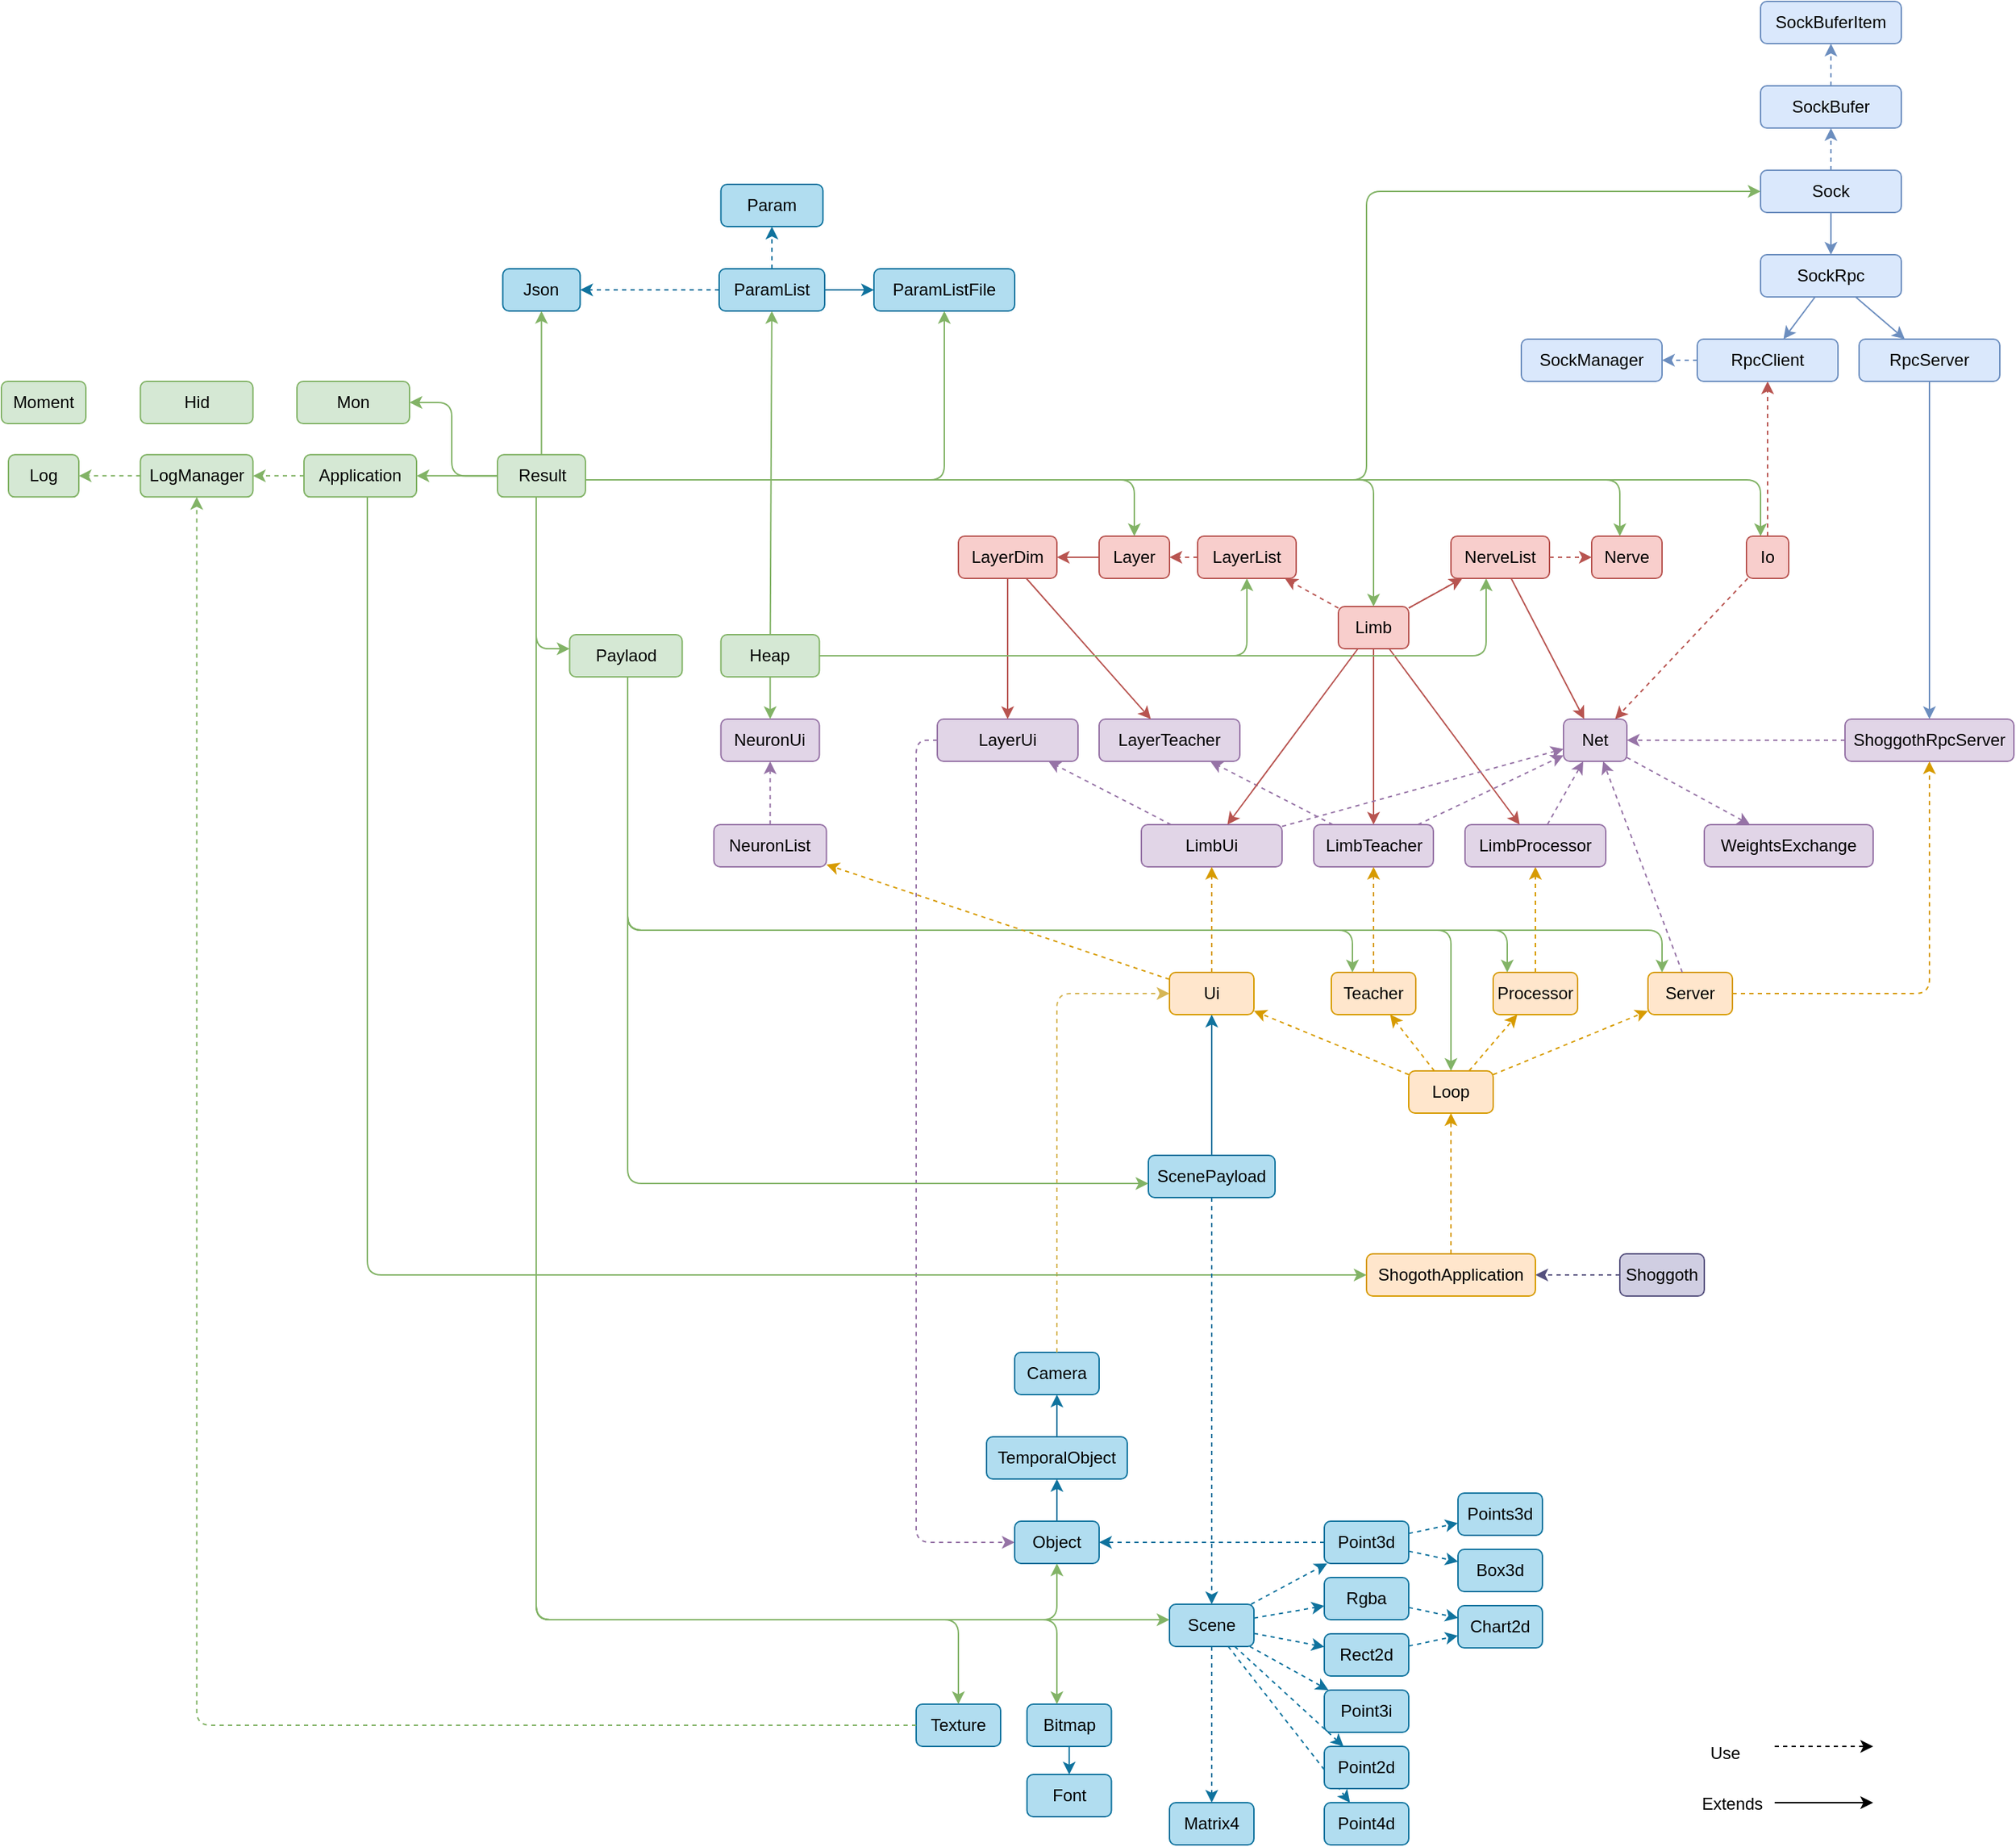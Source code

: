 <mxfile version="24.0.7" type="device">
  <diagram name="Страница — 1" id="72SPT2geHqqNimbWTybM">
    <mxGraphModel dx="2408" dy="623" grid="1" gridSize="10" guides="1" tooltips="1" connect="1" arrows="1" fold="1" page="1" pageScale="1" pageWidth="827" pageHeight="1169" background="none" math="0" shadow="0">
      <root>
        <mxCell id="0" />
        <mxCell id="1" parent="0" />
        <mxCell id="BPb5hYeniMufHD9t9Q5h-2" value="Shoggoth" style="text;html=1;align=center;verticalAlign=middle;whiteSpace=wrap;rounded=1;fillColor=#d0cee2;strokeColor=#56517e;" parent="1" vertex="1">
          <mxGeometry x="-220" y="890" width="60" height="30" as="geometry" />
        </mxCell>
        <mxCell id="BPb5hYeniMufHD9t9Q5h-4" style="rounded=1;orthogonalLoop=1;jettySize=auto;html=1;dashed=1;fillColor=#d0cee2;strokeColor=#56517e;" parent="1" source="BPb5hYeniMufHD9t9Q5h-2" target="BPb5hYeniMufHD9t9Q5h-3" edge="1">
          <mxGeometry relative="1" as="geometry">
            <mxPoint x="178.25" y="360" as="sourcePoint" />
          </mxGeometry>
        </mxCell>
        <mxCell id="BPb5hYeniMufHD9t9Q5h-3" value="ShogothApplication" style="text;html=1;align=center;verticalAlign=middle;whiteSpace=wrap;rounded=1;fillColor=#ffe6cc;strokeColor=#d79b00;" parent="1" vertex="1">
          <mxGeometry x="-400" y="890" width="120" height="30" as="geometry" />
        </mxCell>
        <mxCell id="BPb5hYeniMufHD9t9Q5h-6" style="rounded=1;orthogonalLoop=1;jettySize=auto;html=1;dashed=1;fillColor=#ffe6cc;strokeColor=#d79b00;" parent="1" source="BPb5hYeniMufHD9t9Q5h-14" target="BPb5hYeniMufHD9t9Q5h-5" edge="1">
          <mxGeometry relative="1" as="geometry">
            <mxPoint x="50" y="325.5" as="targetPoint" />
          </mxGeometry>
        </mxCell>
        <mxCell id="BPb5hYeniMufHD9t9Q5h-5" value="Server" style="text;html=1;align=center;verticalAlign=middle;whiteSpace=wrap;rounded=1;fillColor=#ffe6cc;strokeColor=#d79b00;" parent="1" vertex="1">
          <mxGeometry x="-200" y="690" width="60" height="30" as="geometry" />
        </mxCell>
        <mxCell id="BPb5hYeniMufHD9t9Q5h-8" style="rounded=1;orthogonalLoop=1;jettySize=auto;html=1;dashed=1;fillColor=#ffe6cc;strokeColor=#d79b00;" parent="1" source="BPb5hYeniMufHD9t9Q5h-14" target="BPb5hYeniMufHD9t9Q5h-7" edge="1">
          <mxGeometry relative="1" as="geometry">
            <mxPoint x="30" y="305.5" as="targetPoint" />
          </mxGeometry>
        </mxCell>
        <mxCell id="BPb5hYeniMufHD9t9Q5h-7" value="Teacher" style="text;html=1;align=center;verticalAlign=middle;whiteSpace=wrap;rounded=1;fillColor=#ffe6cc;strokeColor=#d79b00;" parent="1" vertex="1">
          <mxGeometry x="-425" y="690" width="60" height="30" as="geometry" />
        </mxCell>
        <mxCell id="BPb5hYeniMufHD9t9Q5h-9" value="Application" style="text;html=1;align=center;verticalAlign=middle;whiteSpace=wrap;rounded=1;fillColor=#d5e8d4;strokeColor=#82b366;" parent="1" vertex="1">
          <mxGeometry x="-1155" y="322.16" width="80" height="30" as="geometry" />
        </mxCell>
        <mxCell id="BPb5hYeniMufHD9t9Q5h-12" style="rounded=1;orthogonalLoop=1;jettySize=auto;html=1;dashed=1;fillColor=#ffe6cc;strokeColor=#d79b00;" parent="1" source="BPb5hYeniMufHD9t9Q5h-14" target="BPb5hYeniMufHD9t9Q5h-11" edge="1">
          <mxGeometry relative="1" as="geometry">
            <mxPoint x="220" y="665.5" as="targetPoint" />
          </mxGeometry>
        </mxCell>
        <mxCell id="BPb5hYeniMufHD9t9Q5h-11" value="Ui" style="text;html=1;align=center;verticalAlign=middle;whiteSpace=wrap;rounded=1;fillColor=#ffe6cc;strokeColor=#d79b00;" parent="1" vertex="1">
          <mxGeometry x="-540" y="690" width="60" height="30" as="geometry" />
        </mxCell>
        <mxCell id="BPb5hYeniMufHD9t9Q5h-15" style="rounded=1;orthogonalLoop=1;jettySize=auto;html=1;dashed=1;fillColor=#ffe6cc;strokeColor=#d79b00;" parent="1" source="BPb5hYeniMufHD9t9Q5h-3" target="BPb5hYeniMufHD9t9Q5h-14" edge="1">
          <mxGeometry relative="1" as="geometry">
            <mxPoint x="167" y="490" as="targetPoint" />
          </mxGeometry>
        </mxCell>
        <mxCell id="BPb5hYeniMufHD9t9Q5h-14" value="Loop" style="text;html=1;align=center;verticalAlign=middle;whiteSpace=wrap;rounded=1;fillColor=#ffe6cc;strokeColor=#d79b00;" parent="1" vertex="1">
          <mxGeometry x="-370" y="760" width="60" height="30" as="geometry" />
        </mxCell>
        <mxCell id="BPb5hYeniMufHD9t9Q5h-17" style="rounded=1;orthogonalLoop=1;jettySize=auto;html=1;dashed=1;fillColor=#ffe6cc;strokeColor=#d79b00;" parent="1" source="BPb5hYeniMufHD9t9Q5h-14" target="BPb5hYeniMufHD9t9Q5h-16" edge="1">
          <mxGeometry relative="1" as="geometry">
            <mxPoint x="90" y="315.5" as="targetPoint" />
          </mxGeometry>
        </mxCell>
        <mxCell id="BPb5hYeniMufHD9t9Q5h-16" value="Processor" style="text;html=1;align=center;verticalAlign=middle;whiteSpace=wrap;rounded=1;fillColor=#ffe6cc;strokeColor=#d79b00;" parent="1" vertex="1">
          <mxGeometry x="-310" y="690" width="60" height="30" as="geometry" />
        </mxCell>
        <mxCell id="BPb5hYeniMufHD9t9Q5h-19" style="rounded=1;orthogonalLoop=1;jettySize=auto;html=1;fillColor=#d5e8d4;strokeColor=#82b366;edgeStyle=orthogonalEdgeStyle;" parent="1" source="Z55XJMEU9uU-6QPWOgbq-85" target="BPb5hYeniMufHD9t9Q5h-7" edge="1">
          <mxGeometry relative="1" as="geometry">
            <mxPoint x="-820" y="805" as="sourcePoint" />
            <Array as="points">
              <mxPoint x="-925" y="660" />
              <mxPoint x="-410" y="660" />
            </Array>
          </mxGeometry>
        </mxCell>
        <mxCell id="BPb5hYeniMufHD9t9Q5h-24" style="rounded=1;orthogonalLoop=1;jettySize=auto;html=1;fillColor=#d5e8d4;strokeColor=#82b366;edgeStyle=orthogonalEdgeStyle;" parent="1" source="Z55XJMEU9uU-6QPWOgbq-85" target="BPb5hYeniMufHD9t9Q5h-14" edge="1">
          <mxGeometry relative="1" as="geometry">
            <mxPoint x="-820" y="805" as="sourcePoint" />
            <Array as="points">
              <mxPoint x="-925" y="660" />
              <mxPoint x="-340" y="660" />
            </Array>
          </mxGeometry>
        </mxCell>
        <mxCell id="BPb5hYeniMufHD9t9Q5h-20" style="rounded=1;orthogonalLoop=1;jettySize=auto;html=1;fillColor=#b1ddf0;strokeColor=#10739e;" parent="1" source="Z55XJMEU9uU-6QPWOgbq-20" target="BPb5hYeniMufHD9t9Q5h-11" edge="1">
          <mxGeometry relative="1" as="geometry">
            <mxPoint x="-210" y="540" as="sourcePoint" />
            <mxPoint x="-60" y="400" as="targetPoint" />
          </mxGeometry>
        </mxCell>
        <mxCell id="BPb5hYeniMufHD9t9Q5h-22" style="rounded=1;orthogonalLoop=1;jettySize=auto;html=1;fillColor=#d5e8d4;strokeColor=#82b366;edgeStyle=orthogonalEdgeStyle;" parent="1" source="Z55XJMEU9uU-6QPWOgbq-85" target="BPb5hYeniMufHD9t9Q5h-5" edge="1">
          <mxGeometry relative="1" as="geometry">
            <mxPoint x="-820" y="805" as="sourcePoint" />
            <mxPoint x="-75" y="280" as="targetPoint" />
            <Array as="points">
              <mxPoint x="-925" y="660" />
              <mxPoint x="-190" y="660" />
            </Array>
          </mxGeometry>
        </mxCell>
        <mxCell id="BPb5hYeniMufHD9t9Q5h-23" style="rounded=1;orthogonalLoop=1;jettySize=auto;html=1;fillColor=#d5e8d4;strokeColor=#82b366;edgeStyle=orthogonalEdgeStyle;" parent="1" source="Z55XJMEU9uU-6QPWOgbq-85" target="BPb5hYeniMufHD9t9Q5h-16" edge="1">
          <mxGeometry relative="1" as="geometry">
            <mxPoint x="-820" y="805" as="sourcePoint" />
            <mxPoint x="-70" y="230" as="targetPoint" />
            <Array as="points">
              <mxPoint x="-925" y="660" />
              <mxPoint x="-300" y="660" />
            </Array>
          </mxGeometry>
        </mxCell>
        <mxCell id="BPb5hYeniMufHD9t9Q5h-28" style="rounded=1;orthogonalLoop=1;jettySize=auto;html=1;dashed=1;fillColor=#ffe6cc;strokeColor=#d79b00;" parent="1" source="BPb5hYeniMufHD9t9Q5h-16" target="BPb5hYeniMufHD9t9Q5h-25" edge="1">
          <mxGeometry relative="1" as="geometry">
            <mxPoint x="-210" y="660" as="targetPoint" />
          </mxGeometry>
        </mxCell>
        <mxCell id="BPb5hYeniMufHD9t9Q5h-25" value="LimbProcessor" style="text;html=1;align=center;verticalAlign=middle;whiteSpace=wrap;rounded=1;fillColor=#e1d5e7;strokeColor=#9673a6;" parent="1" vertex="1">
          <mxGeometry x="-330" y="585" width="100" height="30" as="geometry" />
        </mxCell>
        <mxCell id="BPb5hYeniMufHD9t9Q5h-26" value="LimbTeacher" style="text;html=1;align=center;verticalAlign=middle;whiteSpace=wrap;rounded=1;fillColor=#e1d5e7;strokeColor=#9673a6;" parent="1" vertex="1">
          <mxGeometry x="-437.5" y="585" width="85" height="30" as="geometry" />
        </mxCell>
        <mxCell id="BPb5hYeniMufHD9t9Q5h-27" value="LimbUi" style="text;html=1;align=center;verticalAlign=middle;whiteSpace=wrap;rounded=1;fillColor=#e1d5e7;strokeColor=#9673a6;" parent="1" vertex="1">
          <mxGeometry x="-560" y="585" width="100" height="30" as="geometry" />
        </mxCell>
        <mxCell id="BPb5hYeniMufHD9t9Q5h-29" style="rounded=1;orthogonalLoop=1;jettySize=auto;html=1;dashed=1;fillColor=#ffe6cc;strokeColor=#d79b00;" parent="1" source="BPb5hYeniMufHD9t9Q5h-7" target="BPb5hYeniMufHD9t9Q5h-26" edge="1">
          <mxGeometry relative="1" as="geometry">
            <mxPoint x="-190" y="372" as="sourcePoint" />
            <mxPoint x="-190" y="610" as="targetPoint" />
          </mxGeometry>
        </mxCell>
        <mxCell id="BPb5hYeniMufHD9t9Q5h-31" style="rounded=1;orthogonalLoop=1;jettySize=auto;html=1;dashed=1;fillColor=#ffe6cc;strokeColor=#d79b00;" parent="1" source="BPb5hYeniMufHD9t9Q5h-11" target="BPb5hYeniMufHD9t9Q5h-27" edge="1">
          <mxGeometry relative="1" as="geometry">
            <mxPoint x="-195" y="300" as="sourcePoint" />
            <mxPoint x="-230" y="620" as="targetPoint" />
          </mxGeometry>
        </mxCell>
        <mxCell id="BPb5hYeniMufHD9t9Q5h-32" value="Limb" style="text;html=1;align=center;verticalAlign=middle;whiteSpace=wrap;rounded=1;fillColor=#f8cecc;strokeColor=#b85450;" parent="1" vertex="1">
          <mxGeometry x="-420" y="430" width="50" height="30" as="geometry" />
        </mxCell>
        <mxCell id="BPb5hYeniMufHD9t9Q5h-33" style="rounded=1;orthogonalLoop=1;jettySize=auto;html=1;fillColor=#f8cecc;strokeColor=#b85450;" parent="1" source="BPb5hYeniMufHD9t9Q5h-32" target="BPb5hYeniMufHD9t9Q5h-25" edge="1">
          <mxGeometry relative="1" as="geometry">
            <mxPoint x="-227" y="250" as="sourcePoint" />
            <mxPoint x="-102" y="400" as="targetPoint" />
            <Array as="points" />
          </mxGeometry>
        </mxCell>
        <mxCell id="BPb5hYeniMufHD9t9Q5h-35" style="rounded=1;orthogonalLoop=1;jettySize=auto;html=1;fillColor=#f8cecc;strokeColor=#b85450;" parent="1" source="BPb5hYeniMufHD9t9Q5h-32" target="BPb5hYeniMufHD9t9Q5h-26" edge="1">
          <mxGeometry relative="1" as="geometry">
            <mxPoint x="-353" y="365" as="sourcePoint" />
            <mxPoint x="-290" y="365" as="targetPoint" />
            <Array as="points" />
          </mxGeometry>
        </mxCell>
        <mxCell id="BPb5hYeniMufHD9t9Q5h-36" value="Net" style="text;html=1;align=center;verticalAlign=middle;whiteSpace=wrap;rounded=1;fillColor=#e1d5e7;strokeColor=#9673a6;" parent="1" vertex="1">
          <mxGeometry x="-260" y="510" width="45" height="30" as="geometry" />
        </mxCell>
        <mxCell id="BPb5hYeniMufHD9t9Q5h-37" style="rounded=1;orthogonalLoop=1;jettySize=auto;html=1;fillColor=#f8cecc;strokeColor=#b85450;" parent="1" source="BPb5hYeniMufHD9t9Q5h-69" target="BPb5hYeniMufHD9t9Q5h-36" edge="1">
          <mxGeometry relative="1" as="geometry">
            <mxPoint x="-371" y="400" as="sourcePoint" />
            <mxPoint x="-306" y="420" as="targetPoint" />
            <Array as="points" />
          </mxGeometry>
        </mxCell>
        <mxCell id="BPb5hYeniMufHD9t9Q5h-39" style="rounded=1;orthogonalLoop=1;jettySize=auto;html=1;dashed=1;fillColor=#e1d5e7;strokeColor=#9673a6;" parent="1" source="BPb5hYeniMufHD9t9Q5h-25" target="BPb5hYeniMufHD9t9Q5h-36" edge="1">
          <mxGeometry relative="1" as="geometry">
            <mxPoint x="-190" y="415" as="sourcePoint" />
            <mxPoint x="-230" y="190" as="targetPoint" />
          </mxGeometry>
        </mxCell>
        <mxCell id="BPb5hYeniMufHD9t9Q5h-40" style="rounded=1;orthogonalLoop=1;jettySize=auto;html=1;dashed=1;fillColor=#e1d5e7;strokeColor=#9673a6;" parent="1" source="BPb5hYeniMufHD9t9Q5h-27" target="BPb5hYeniMufHD9t9Q5h-36" edge="1">
          <mxGeometry relative="1" as="geometry">
            <mxPoint x="-362" y="460" as="sourcePoint" />
            <mxPoint x="-220" y="180" as="targetPoint" />
          </mxGeometry>
        </mxCell>
        <mxCell id="BPb5hYeniMufHD9t9Q5h-41" style="rounded=1;orthogonalLoop=1;jettySize=auto;html=1;dashed=1;fillColor=#e1d5e7;strokeColor=#9673a6;" parent="1" source="BPb5hYeniMufHD9t9Q5h-26" target="BPb5hYeniMufHD9t9Q5h-36" edge="1">
          <mxGeometry relative="1" as="geometry">
            <mxPoint x="-381" y="460" as="sourcePoint" />
            <mxPoint x="-225" y="210" as="targetPoint" />
          </mxGeometry>
        </mxCell>
        <mxCell id="BPb5hYeniMufHD9t9Q5h-42" value="Layer" style="text;html=1;align=center;verticalAlign=middle;whiteSpace=wrap;rounded=1;fillColor=#f8cecc;strokeColor=#b85450;" parent="1" vertex="1">
          <mxGeometry x="-590" y="380" width="50" height="30" as="geometry" />
        </mxCell>
        <mxCell id="BPb5hYeniMufHD9t9Q5h-44" value="LayerTeacher" style="text;html=1;align=center;verticalAlign=middle;whiteSpace=wrap;rounded=1;fillColor=#e1d5e7;strokeColor=#9673a6;" parent="1" vertex="1">
          <mxGeometry x="-590" y="510" width="100" height="30" as="geometry" />
        </mxCell>
        <mxCell id="BPb5hYeniMufHD9t9Q5h-45" style="rounded=1;orthogonalLoop=1;jettySize=auto;html=1;fillColor=#f8cecc;strokeColor=#b85450;" parent="1" source="BPb5hYeniMufHD9t9Q5h-53" target="BPb5hYeniMufHD9t9Q5h-44" edge="1">
          <mxGeometry relative="1" as="geometry">
            <mxPoint x="-379" y="330" as="sourcePoint" />
            <mxPoint x="-264" y="400" as="targetPoint" />
          </mxGeometry>
        </mxCell>
        <mxCell id="BPb5hYeniMufHD9t9Q5h-46" style="rounded=1;orthogonalLoop=1;jettySize=auto;html=1;dashed=1;fillColor=#e1d5e7;strokeColor=#9673a6;" parent="1" source="BPb5hYeniMufHD9t9Q5h-26" target="BPb5hYeniMufHD9t9Q5h-44" edge="1">
          <mxGeometry relative="1" as="geometry">
            <mxPoint x="-363" y="345" as="sourcePoint" />
            <mxPoint x="-380" y="450" as="targetPoint" />
          </mxGeometry>
        </mxCell>
        <mxCell id="BPb5hYeniMufHD9t9Q5h-47" value="LayerUi" style="text;html=1;align=center;verticalAlign=middle;whiteSpace=wrap;rounded=1;fillColor=#e1d5e7;strokeColor=#9673a6;" parent="1" vertex="1">
          <mxGeometry x="-705" y="510" width="100" height="30" as="geometry" />
        </mxCell>
        <mxCell id="BPb5hYeniMufHD9t9Q5h-48" style="rounded=1;orthogonalLoop=1;jettySize=auto;html=1;dashed=1;fillColor=#e1d5e7;strokeColor=#9673a6;" parent="1" source="BPb5hYeniMufHD9t9Q5h-27" target="BPb5hYeniMufHD9t9Q5h-47" edge="1">
          <mxGeometry relative="1" as="geometry">
            <mxPoint x="-360" y="190" as="sourcePoint" />
            <mxPoint x="-300" y="610" as="targetPoint" />
          </mxGeometry>
        </mxCell>
        <mxCell id="BPb5hYeniMufHD9t9Q5h-49" style="rounded=1;orthogonalLoop=1;jettySize=auto;html=1;fillColor=#f8cecc;strokeColor=#b85450;" parent="1" source="BPb5hYeniMufHD9t9Q5h-42" target="BPb5hYeniMufHD9t9Q5h-53" edge="1">
          <mxGeometry relative="1" as="geometry">
            <mxPoint x="-95" y="325" as="sourcePoint" />
            <mxPoint x="-55" y="325" as="targetPoint" />
          </mxGeometry>
        </mxCell>
        <mxCell id="BPb5hYeniMufHD9t9Q5h-52" style="rounded=1;orthogonalLoop=1;jettySize=auto;html=1;dashed=1;fillColor=#f8cecc;strokeColor=#b85450;" parent="1" source="BPb5hYeniMufHD9t9Q5h-51" target="BPb5hYeniMufHD9t9Q5h-36" edge="1">
          <mxGeometry relative="1" as="geometry">
            <mxPoint x="-346" y="280" as="sourcePoint" />
            <mxPoint x="-420" y="220" as="targetPoint" />
          </mxGeometry>
        </mxCell>
        <mxCell id="BPb5hYeniMufHD9t9Q5h-53" value="LayerDim" style="text;html=1;align=center;verticalAlign=middle;whiteSpace=wrap;rounded=1;fillColor=#f8cecc;strokeColor=#b85450;" parent="1" vertex="1">
          <mxGeometry x="-690" y="380" width="70" height="30" as="geometry" />
        </mxCell>
        <mxCell id="BPb5hYeniMufHD9t9Q5h-54" style="rounded=1;orthogonalLoop=1;jettySize=auto;html=1;fillColor=#f8cecc;strokeColor=#b85450;" parent="1" source="BPb5hYeniMufHD9t9Q5h-53" target="BPb5hYeniMufHD9t9Q5h-47" edge="1">
          <mxGeometry relative="1" as="geometry">
            <mxPoint x="-460" y="378" as="sourcePoint" />
            <mxPoint x="-290" y="422" as="targetPoint" />
          </mxGeometry>
        </mxCell>
        <mxCell id="BPb5hYeniMufHD9t9Q5h-55" value="NeuronUi" style="text;html=1;align=center;verticalAlign=middle;whiteSpace=wrap;rounded=1;fillColor=#e1d5e7;strokeColor=#9673a6;" parent="1" vertex="1">
          <mxGeometry x="-858.75" y="510" width="70" height="30" as="geometry" />
        </mxCell>
        <mxCell id="BPb5hYeniMufHD9t9Q5h-57" value="NeuronList" style="text;html=1;align=center;verticalAlign=middle;whiteSpace=wrap;rounded=1;fillColor=#e1d5e7;strokeColor=#9673a6;" parent="1" vertex="1">
          <mxGeometry x="-863.75" y="585" width="80" height="30" as="geometry" />
        </mxCell>
        <mxCell id="BPb5hYeniMufHD9t9Q5h-58" style="rounded=1;orthogonalLoop=1;jettySize=auto;html=1;fillColor=#d5e8d4;strokeColor=#82b366;" parent="1" source="Z55XJMEU9uU-6QPWOgbq-43" target="BPb5hYeniMufHD9t9Q5h-55" edge="1">
          <mxGeometry relative="1" as="geometry">
            <mxPoint x="-10" y="435" as="sourcePoint" />
            <mxPoint x="-60" y="435" as="targetPoint" />
            <Array as="points" />
          </mxGeometry>
        </mxCell>
        <mxCell id="BPb5hYeniMufHD9t9Q5h-59" style="rounded=1;orthogonalLoop=1;jettySize=auto;html=1;dashed=1;fillColor=#e1d5e7;strokeColor=#9673a6;" parent="1" source="BPb5hYeniMufHD9t9Q5h-57" target="BPb5hYeniMufHD9t9Q5h-55" edge="1">
          <mxGeometry relative="1" as="geometry">
            <mxPoint x="-273" y="500" as="sourcePoint" />
            <mxPoint x="-490" y="830" as="targetPoint" />
          </mxGeometry>
        </mxCell>
        <mxCell id="BPb5hYeniMufHD9t9Q5h-61" style="rounded=1;orthogonalLoop=1;jettySize=auto;html=1;edgeStyle=orthogonalEdgeStyle;fillColor=#d5e8d4;strokeColor=#82b366;" parent="1" source="Z55XJMEU9uU-6QPWOgbq-44" target="BPb5hYeniMufHD9t9Q5h-42" edge="1">
          <mxGeometry relative="1" as="geometry">
            <mxPoint x="-520" y="545" as="sourcePoint" />
            <mxPoint x="-470" y="545" as="targetPoint" />
            <Array as="points">
              <mxPoint x="-565" y="340" />
            </Array>
          </mxGeometry>
        </mxCell>
        <mxCell id="BPb5hYeniMufHD9t9Q5h-62" value="LayerList" style="text;html=1;align=center;verticalAlign=middle;whiteSpace=wrap;rounded=1;fillColor=#f8cecc;strokeColor=#b85450;" parent="1" vertex="1">
          <mxGeometry x="-520" y="380" width="70" height="30" as="geometry" />
        </mxCell>
        <mxCell id="BPb5hYeniMufHD9t9Q5h-63" style="rounded=1;orthogonalLoop=1;jettySize=auto;html=1;edgeStyle=orthogonalEdgeStyle;fillColor=#d5e8d4;strokeColor=#82b366;" parent="1" source="Z55XJMEU9uU-6QPWOgbq-43" target="BPb5hYeniMufHD9t9Q5h-69" edge="1">
          <mxGeometry relative="1" as="geometry">
            <mxPoint x="120" y="696" as="sourcePoint" />
            <mxPoint x="-230" y="704" as="targetPoint" />
            <Array as="points">
              <mxPoint x="-315" y="465" />
            </Array>
          </mxGeometry>
        </mxCell>
        <mxCell id="BPb5hYeniMufHD9t9Q5h-64" style="rounded=1;orthogonalLoop=1;jettySize=auto;html=1;dashed=1;fillColor=#f8cecc;strokeColor=#b85450;" parent="1" source="BPb5hYeniMufHD9t9Q5h-62" target="BPb5hYeniMufHD9t9Q5h-42" edge="1">
          <mxGeometry relative="1" as="geometry">
            <mxPoint x="-36" y="352.5" as="sourcePoint" />
            <mxPoint x="-335" y="520" as="targetPoint" />
          </mxGeometry>
        </mxCell>
        <mxCell id="BPb5hYeniMufHD9t9Q5h-67" value="Nerve" style="text;html=1;align=center;verticalAlign=middle;whiteSpace=wrap;rounded=1;fillColor=#f8cecc;strokeColor=#b85450;" parent="1" vertex="1">
          <mxGeometry x="-240" y="380" width="50" height="30" as="geometry" />
        </mxCell>
        <mxCell id="BPb5hYeniMufHD9t9Q5h-68" style="rounded=1;orthogonalLoop=1;jettySize=auto;html=1;edgeStyle=orthogonalEdgeStyle;fillColor=#d5e8d4;strokeColor=#82b366;" parent="1" source="Z55XJMEU9uU-6QPWOgbq-44" target="BPb5hYeniMufHD9t9Q5h-67" edge="1">
          <mxGeometry relative="1" as="geometry">
            <mxPoint x="-686" y="560" as="sourcePoint" />
            <mxPoint x="-581" y="710" as="targetPoint" />
            <Array as="points">
              <mxPoint x="-220" y="340" />
            </Array>
          </mxGeometry>
        </mxCell>
        <mxCell id="BPb5hYeniMufHD9t9Q5h-70" style="rounded=1;orthogonalLoop=1;jettySize=auto;html=1;dashed=1;fillColor=#f8cecc;strokeColor=#b85450;" parent="1" source="BPb5hYeniMufHD9t9Q5h-69" target="BPb5hYeniMufHD9t9Q5h-67" edge="1">
          <mxGeometry relative="1" as="geometry">
            <mxPoint x="-345" y="457.5" as="sourcePoint" />
            <mxPoint x="-325" y="320" as="targetPoint" />
          </mxGeometry>
        </mxCell>
        <mxCell id="BPb5hYeniMufHD9t9Q5h-71" style="rounded=1;orthogonalLoop=1;jettySize=auto;html=1;edgeStyle=orthogonalEdgeStyle;fillColor=#d5e8d4;strokeColor=#82b366;" parent="1" source="Z55XJMEU9uU-6QPWOgbq-44" target="BPb5hYeniMufHD9t9Q5h-32" edge="1">
          <mxGeometry relative="1" as="geometry">
            <mxPoint x="-817" y="512" as="sourcePoint" />
            <mxPoint x="-695" y="460" as="targetPoint" />
            <Array as="points">
              <mxPoint x="-395" y="340" />
            </Array>
          </mxGeometry>
        </mxCell>
        <mxCell id="BPb5hYeniMufHD9t9Q5h-72" style="rounded=1;orthogonalLoop=1;jettySize=auto;html=1;edgeStyle=orthogonalEdgeStyle;fillColor=#d5e8d4;strokeColor=#82b366;" parent="1" source="Z55XJMEU9uU-6QPWOgbq-43" target="BPb5hYeniMufHD9t9Q5h-62" edge="1">
          <mxGeometry relative="1" as="geometry">
            <mxPoint x="-747" y="710" as="sourcePoint" />
            <mxPoint x="-580" y="460" as="targetPoint" />
            <Array as="points">
              <mxPoint x="-485" y="465" />
            </Array>
          </mxGeometry>
        </mxCell>
        <mxCell id="BPb5hYeniMufHD9t9Q5h-73" style="rounded=1;orthogonalLoop=1;jettySize=auto;html=1;dashed=1;fillColor=#f8cecc;strokeColor=#b85450;" parent="1" source="BPb5hYeniMufHD9t9Q5h-32" target="BPb5hYeniMufHD9t9Q5h-69" edge="1">
          <mxGeometry relative="1" as="geometry">
            <mxPoint x="-505" y="370" as="sourcePoint" />
            <mxPoint x="-305" y="370" as="targetPoint" />
          </mxGeometry>
        </mxCell>
        <mxCell id="BPb5hYeniMufHD9t9Q5h-74" style="rounded=1;orthogonalLoop=1;jettySize=auto;html=1;dashed=1;fillColor=#f8cecc;strokeColor=#b85450;" parent="1" source="BPb5hYeniMufHD9t9Q5h-32" target="BPb5hYeniMufHD9t9Q5h-62" edge="1">
          <mxGeometry relative="1" as="geometry">
            <mxPoint x="-455" y="425" as="sourcePoint" />
            <mxPoint x="-335" y="470" as="targetPoint" />
          </mxGeometry>
        </mxCell>
        <mxCell id="BPb5hYeniMufHD9t9Q5h-75" value="ShoggothRpcServer" style="text;html=1;align=center;verticalAlign=middle;whiteSpace=wrap;rounded=1;fillColor=#e1d5e7;strokeColor=#9673a6;" parent="1" vertex="1">
          <mxGeometry x="-60" y="510" width="120" height="30" as="geometry" />
        </mxCell>
        <mxCell id="BPb5hYeniMufHD9t9Q5h-76" style="rounded=1;orthogonalLoop=1;jettySize=auto;html=1;dashed=1;fillColor=#ffe6cc;strokeColor=#d79b00;edgeStyle=orthogonalEdgeStyle;" parent="1" source="BPb5hYeniMufHD9t9Q5h-5" target="BPb5hYeniMufHD9t9Q5h-75" edge="1">
          <mxGeometry relative="1" as="geometry">
            <mxPoint x="-41" y="425.5" as="sourcePoint" />
            <mxPoint x="20" y="335.5" as="targetPoint" />
            <Array as="points">
              <mxPoint y="705" />
            </Array>
          </mxGeometry>
        </mxCell>
        <mxCell id="BPb5hYeniMufHD9t9Q5h-78" style="rounded=1;orthogonalLoop=1;jettySize=auto;html=1;fillColor=#dae8fc;strokeColor=#6c8ebf;" parent="1" source="Z55XJMEU9uU-6QPWOgbq-25" target="BPb5hYeniMufHD9t9Q5h-75" edge="1">
          <mxGeometry relative="1" as="geometry">
            <mxPoint x="-70" y="190" as="sourcePoint" />
            <Array as="points" />
          </mxGeometry>
        </mxCell>
        <mxCell id="BPb5hYeniMufHD9t9Q5h-89" style="rounded=1;orthogonalLoop=1;jettySize=auto;html=1;edgeStyle=orthogonalEdgeStyle;fillColor=#d5e8d4;strokeColor=#82b366;" parent="1" source="Z55XJMEU9uU-6QPWOgbq-44" target="BPb5hYeniMufHD9t9Q5h-51" edge="1">
          <mxGeometry relative="1" as="geometry">
            <mxPoint x="-870" y="434" as="sourcePoint" />
            <mxPoint x="-560" y="426" as="targetPoint" />
            <Array as="points">
              <mxPoint x="-120" y="340" />
            </Array>
          </mxGeometry>
        </mxCell>
        <mxCell id="BPb5hYeniMufHD9t9Q5h-92" value="Object" style="text;html=1;align=center;verticalAlign=middle;whiteSpace=wrap;rounded=1;fillColor=#b1ddf0;strokeColor=#10739e;" parent="1" vertex="1">
          <mxGeometry x="-650" y="1080" width="60" height="30" as="geometry" />
        </mxCell>
        <mxCell id="BPb5hYeniMufHD9t9Q5h-93" style="rounded=1;orthogonalLoop=1;jettySize=auto;html=1;dashed=1;fillColor=#e1d5e7;strokeColor=#9673a6;edgeStyle=orthogonalEdgeStyle;" parent="1" source="BPb5hYeniMufHD9t9Q5h-47" target="BPb5hYeniMufHD9t9Q5h-92" edge="1">
          <mxGeometry relative="1" as="geometry">
            <mxPoint x="-310" y="620" as="sourcePoint" />
            <mxPoint x="-525" y="440" as="targetPoint" />
            <Array as="points">
              <mxPoint x="-720" y="525" />
              <mxPoint x="-720" y="1095" />
            </Array>
          </mxGeometry>
        </mxCell>
        <mxCell id="Z55XJMEU9uU-6QPWOgbq-3" style="rounded=1;orthogonalLoop=1;jettySize=auto;html=1;dashed=1;fillColor=#e1d5e7;strokeColor=#9673a6;" parent="1" source="BPb5hYeniMufHD9t9Q5h-75" target="BPb5hYeniMufHD9t9Q5h-36" edge="1">
          <mxGeometry relative="1" as="geometry">
            <mxPoint x="-252.5" y="205" as="sourcePoint" />
            <mxPoint x="-402.5" y="275" as="targetPoint" />
          </mxGeometry>
        </mxCell>
        <mxCell id="Z55XJMEU9uU-6QPWOgbq-4" style="rounded=1;orthogonalLoop=1;jettySize=auto;html=1;dashed=1;" parent="1" edge="1">
          <mxGeometry relative="1" as="geometry">
            <mxPoint x="-110" y="1240" as="sourcePoint" />
            <mxPoint x="-40" y="1240" as="targetPoint" />
          </mxGeometry>
        </mxCell>
        <mxCell id="Z55XJMEU9uU-6QPWOgbq-5" value="Use" style="text;html=1;align=center;verticalAlign=middle;whiteSpace=wrap;rounded=1;" parent="1" vertex="1">
          <mxGeometry x="-175" y="1230" width="60" height="30" as="geometry" />
        </mxCell>
        <mxCell id="Z55XJMEU9uU-6QPWOgbq-6" style="rounded=1;orthogonalLoop=1;jettySize=auto;html=1;" parent="1" edge="1">
          <mxGeometry relative="1" as="geometry">
            <mxPoint x="-110" y="1280" as="sourcePoint" />
            <mxPoint x="-40" y="1280" as="targetPoint" />
          </mxGeometry>
        </mxCell>
        <mxCell id="Z55XJMEU9uU-6QPWOgbq-7" value="Extends" style="text;html=1;align=center;verticalAlign=middle;whiteSpace=wrap;rounded=1;" parent="1" vertex="1">
          <mxGeometry x="-170" y="1265.5" width="60" height="30" as="geometry" />
        </mxCell>
        <mxCell id="Z55XJMEU9uU-6QPWOgbq-12" style="rounded=1;orthogonalLoop=1;jettySize=auto;html=1;dashed=1;fillColor=#e1d5e7;strokeColor=#9673a6;" parent="1" source="BPb5hYeniMufHD9t9Q5h-5" target="BPb5hYeniMufHD9t9Q5h-36" edge="1">
          <mxGeometry relative="1" as="geometry">
            <mxPoint x="-216" y="700" as="sourcePoint" />
            <mxPoint x="-190" y="170" as="targetPoint" />
          </mxGeometry>
        </mxCell>
        <mxCell id="Z55XJMEU9uU-6QPWOgbq-15" style="rounded=1;orthogonalLoop=1;jettySize=auto;html=1;dashed=1;fillColor=#ffe6cc;strokeColor=#d79b00;" parent="1" source="BPb5hYeniMufHD9t9Q5h-11" target="BPb5hYeniMufHD9t9Q5h-57" edge="1">
          <mxGeometry relative="1" as="geometry">
            <mxPoint x="-150" y="745.5" as="sourcePoint" />
            <mxPoint x="-120" y="590.5" as="targetPoint" />
          </mxGeometry>
        </mxCell>
        <mxCell id="Z55XJMEU9uU-6QPWOgbq-17" value="Camera" style="text;html=1;align=center;verticalAlign=middle;whiteSpace=wrap;rounded=1;fillColor=#b1ddf0;strokeColor=#10739e;" parent="1" vertex="1">
          <mxGeometry x="-650" y="960" width="60" height="30" as="geometry" />
        </mxCell>
        <mxCell id="Z55XJMEU9uU-6QPWOgbq-19" style="rounded=1;orthogonalLoop=1;jettySize=auto;html=1;dashed=1;fillColor=#fff2cc;strokeColor=#d6b656;edgeStyle=orthogonalEdgeStyle;" parent="1" source="Z55XJMEU9uU-6QPWOgbq-17" target="BPb5hYeniMufHD9t9Q5h-11" edge="1">
          <mxGeometry relative="1" as="geometry">
            <mxPoint x="-260" y="770" as="sourcePoint" />
            <mxPoint x="-70" y="710" as="targetPoint" />
            <Array as="points">
              <mxPoint x="-620" y="705" />
            </Array>
          </mxGeometry>
        </mxCell>
        <mxCell id="Z55XJMEU9uU-6QPWOgbq-20" value="ScenePayload" style="text;html=1;align=center;verticalAlign=middle;whiteSpace=wrap;rounded=1;fillColor=#b1ddf0;strokeColor=#10739e;" parent="1" vertex="1">
          <mxGeometry x="-555" y="820" width="90" height="30" as="geometry" />
        </mxCell>
        <mxCell id="Z55XJMEU9uU-6QPWOgbq-21" style="rounded=1;orthogonalLoop=1;jettySize=auto;html=1;dashed=1;fillColor=#f8cecc;strokeColor=#b85450;" parent="1" source="BPb5hYeniMufHD9t9Q5h-51" target="Z55XJMEU9uU-6QPWOgbq-24" edge="1">
          <mxGeometry relative="1" as="geometry">
            <mxPoint x="-540" y="190" as="sourcePoint" />
            <mxPoint x="-310" y="80" as="targetPoint" />
          </mxGeometry>
        </mxCell>
        <mxCell id="Z55XJMEU9uU-6QPWOgbq-24" value="RpcClient" style="text;html=1;align=center;verticalAlign=middle;whiteSpace=wrap;rounded=1;fillColor=#dae8fc;strokeColor=#6c8ebf;" parent="1" vertex="1">
          <mxGeometry x="-165" y="240" width="100" height="30" as="geometry" />
        </mxCell>
        <mxCell id="Z55XJMEU9uU-6QPWOgbq-25" value="RpcServer" style="text;html=1;align=center;verticalAlign=middle;whiteSpace=wrap;rounded=1;fillColor=#dae8fc;strokeColor=#6c8ebf;" parent="1" vertex="1">
          <mxGeometry x="-50" y="240" width="100" height="30" as="geometry" />
        </mxCell>
        <mxCell id="Z55XJMEU9uU-6QPWOgbq-26" value="Sock" style="text;html=1;align=center;verticalAlign=middle;whiteSpace=wrap;rounded=1;fillColor=#dae8fc;strokeColor=#6c8ebf;" parent="1" vertex="1">
          <mxGeometry x="-120" y="120" width="100" height="30" as="geometry" />
        </mxCell>
        <mxCell id="Z55XJMEU9uU-6QPWOgbq-27" value="SockRpc" style="text;html=1;align=center;verticalAlign=middle;whiteSpace=wrap;rounded=1;fillColor=#dae8fc;strokeColor=#6c8ebf;" parent="1" vertex="1">
          <mxGeometry x="-120" y="180" width="100" height="30" as="geometry" />
        </mxCell>
        <mxCell id="Z55XJMEU9uU-6QPWOgbq-28" style="rounded=1;orthogonalLoop=1;jettySize=auto;html=1;fillColor=#dae8fc;strokeColor=#6c8ebf;" parent="1" source="Z55XJMEU9uU-6QPWOgbq-26" target="Z55XJMEU9uU-6QPWOgbq-27" edge="1">
          <mxGeometry relative="1" as="geometry">
            <mxPoint x="95" y="260" as="sourcePoint" />
            <mxPoint x="205" y="620" as="targetPoint" />
          </mxGeometry>
        </mxCell>
        <mxCell id="Z55XJMEU9uU-6QPWOgbq-29" value="SockManager" style="text;html=1;align=center;verticalAlign=middle;whiteSpace=wrap;rounded=1;fillColor=#dae8fc;strokeColor=#6c8ebf;" parent="1" vertex="1">
          <mxGeometry x="-290" y="240" width="100" height="30" as="geometry" />
        </mxCell>
        <mxCell id="Z55XJMEU9uU-6QPWOgbq-31" value="SockBufer" style="text;html=1;align=center;verticalAlign=middle;whiteSpace=wrap;rounded=1;fillColor=#dae8fc;strokeColor=#6c8ebf;" parent="1" vertex="1">
          <mxGeometry x="-120" y="60" width="100" height="30" as="geometry" />
        </mxCell>
        <mxCell id="Z55XJMEU9uU-6QPWOgbq-33" value="SockBuferItem" style="text;html=1;align=center;verticalAlign=middle;whiteSpace=wrap;rounded=1;fillColor=#dae8fc;strokeColor=#6c8ebf;" parent="1" vertex="1">
          <mxGeometry x="-120" width="100" height="30" as="geometry" />
        </mxCell>
        <mxCell id="Z55XJMEU9uU-6QPWOgbq-35" style="rounded=1;orthogonalLoop=1;jettySize=auto;html=1;dashed=1;fillColor=#dae8fc;strokeColor=#6c8ebf;" parent="1" source="Z55XJMEU9uU-6QPWOgbq-31" target="Z55XJMEU9uU-6QPWOgbq-33" edge="1">
          <mxGeometry relative="1" as="geometry">
            <mxPoint x="985" y="-10" as="sourcePoint" />
            <mxPoint x="125" y="90" as="targetPoint" />
          </mxGeometry>
        </mxCell>
        <mxCell id="Z55XJMEU9uU-6QPWOgbq-36" style="rounded=1;orthogonalLoop=1;jettySize=auto;html=1;fillColor=#dae8fc;strokeColor=#6c8ebf;" parent="1" source="Z55XJMEU9uU-6QPWOgbq-27" target="Z55XJMEU9uU-6QPWOgbq-25" edge="1">
          <mxGeometry relative="1" as="geometry">
            <mxPoint x="70" y="160" as="sourcePoint" />
            <mxPoint x="60" y="73" as="targetPoint" />
          </mxGeometry>
        </mxCell>
        <mxCell id="Z55XJMEU9uU-6QPWOgbq-37" style="rounded=1;orthogonalLoop=1;jettySize=auto;html=1;fillColor=#dae8fc;strokeColor=#6c8ebf;" parent="1" source="Z55XJMEU9uU-6QPWOgbq-27" target="Z55XJMEU9uU-6QPWOgbq-24" edge="1">
          <mxGeometry relative="1" as="geometry">
            <mxPoint x="82" y="90" as="sourcePoint" />
            <mxPoint x="-12" y="140" as="targetPoint" />
          </mxGeometry>
        </mxCell>
        <mxCell id="Z55XJMEU9uU-6QPWOgbq-38" style="rounded=1;orthogonalLoop=1;jettySize=auto;html=1;dashed=1;fillColor=#dae8fc;strokeColor=#6c8ebf;" parent="1" source="Z55XJMEU9uU-6QPWOgbq-24" target="Z55XJMEU9uU-6QPWOgbq-29" edge="1">
          <mxGeometry relative="1" as="geometry">
            <mxPoint x="338" y="170" as="sourcePoint" />
            <mxPoint x="-300" y="340" as="targetPoint" />
          </mxGeometry>
        </mxCell>
        <mxCell id="Z55XJMEU9uU-6QPWOgbq-39" style="rounded=1;orthogonalLoop=1;jettySize=auto;html=1;dashed=1;fillColor=#dae8fc;strokeColor=#6c8ebf;" parent="1" source="Z55XJMEU9uU-6QPWOgbq-26" target="Z55XJMEU9uU-6QPWOgbq-31" edge="1">
          <mxGeometry relative="1" as="geometry">
            <mxPoint x="245" y="170" as="sourcePoint" />
            <mxPoint x="395" y="170" as="targetPoint" />
          </mxGeometry>
        </mxCell>
        <mxCell id="Z55XJMEU9uU-6QPWOgbq-40" style="rounded=1;orthogonalLoop=1;jettySize=auto;html=1;fillColor=#d5e8d4;strokeColor=#82b366;edgeStyle=orthogonalEdgeStyle;" parent="1" source="Z55XJMEU9uU-6QPWOgbq-44" target="Z55XJMEU9uU-6QPWOgbq-26" edge="1">
          <mxGeometry relative="1" as="geometry">
            <mxPoint x="-814" y="430" as="sourcePoint" />
            <mxPoint x="-580" y="285" as="targetPoint" />
            <Array as="points">
              <mxPoint x="-400" y="340" />
              <mxPoint x="-400" y="135" />
            </Array>
          </mxGeometry>
        </mxCell>
        <mxCell id="Z55XJMEU9uU-6QPWOgbq-43" value="Heap" style="text;html=1;align=center;verticalAlign=middle;whiteSpace=wrap;rounded=1;fillColor=#d5e8d4;strokeColor=#82b366;" parent="1" vertex="1">
          <mxGeometry x="-858.75" y="450" width="70" height="30" as="geometry" />
        </mxCell>
        <mxCell id="Z55XJMEU9uU-6QPWOgbq-44" value="Result" style="text;html=1;align=center;verticalAlign=middle;whiteSpace=wrap;rounded=1;fillColor=#d5e8d4;strokeColor=#82b366;" parent="1" vertex="1">
          <mxGeometry x="-1017.5" y="322.16" width="62.5" height="30" as="geometry" />
        </mxCell>
        <mxCell id="Z55XJMEU9uU-6QPWOgbq-47" value="Hid" style="text;html=1;align=center;verticalAlign=middle;whiteSpace=wrap;rounded=1;fillColor=#d5e8d4;strokeColor=#82b366;" parent="1" vertex="1">
          <mxGeometry x="-1271.25" y="270" width="80" height="30" as="geometry" />
        </mxCell>
        <mxCell id="Z55XJMEU9uU-6QPWOgbq-48" value="Log" style="text;html=1;align=center;verticalAlign=middle;whiteSpace=wrap;rounded=1;fillColor=#d5e8d4;strokeColor=#82b366;" parent="1" vertex="1">
          <mxGeometry x="-1365" y="322.16" width="50" height="30" as="geometry" />
        </mxCell>
        <mxCell id="Z55XJMEU9uU-6QPWOgbq-49" value="LogManager" style="text;html=1;align=center;verticalAlign=middle;whiteSpace=wrap;rounded=1;fillColor=#d5e8d4;strokeColor=#82b366;" parent="1" vertex="1">
          <mxGeometry x="-1271.25" y="322.16" width="80" height="30" as="geometry" />
        </mxCell>
        <mxCell id="Z55XJMEU9uU-6QPWOgbq-50" style="rounded=1;orthogonalLoop=1;jettySize=auto;html=1;dashed=1;fillColor=#d5e8d4;strokeColor=#82b366;" parent="1" source="Z55XJMEU9uU-6QPWOgbq-49" target="Z55XJMEU9uU-6QPWOgbq-48" edge="1">
          <mxGeometry relative="1" as="geometry">
            <mxPoint x="-1340" y="442.16" as="sourcePoint" />
            <mxPoint x="-2062.75" y="174.66" as="targetPoint" />
          </mxGeometry>
        </mxCell>
        <mxCell id="Z55XJMEU9uU-6QPWOgbq-53" value="Mon" style="text;html=1;align=center;verticalAlign=middle;whiteSpace=wrap;rounded=1;fillColor=#d5e8d4;strokeColor=#82b366;" parent="1" vertex="1">
          <mxGeometry x="-1160" y="270" width="80" height="30" as="geometry" />
        </mxCell>
        <mxCell id="Z55XJMEU9uU-6QPWOgbq-54" style="rounded=1;orthogonalLoop=1;jettySize=auto;html=1;fillColor=#d5e8d4;strokeColor=#82b366;edgeStyle=orthogonalEdgeStyle;" parent="1" source="Z55XJMEU9uU-6QPWOgbq-44" target="Z55XJMEU9uU-6QPWOgbq-53" edge="1">
          <mxGeometry relative="1" as="geometry">
            <mxPoint x="-1206.25" y="479.66" as="sourcePoint" />
            <mxPoint x="-1226.25" y="544.66" as="targetPoint" />
            <Array as="points">
              <mxPoint x="-1050" y="337" />
              <mxPoint x="-1050" y="285" />
            </Array>
          </mxGeometry>
        </mxCell>
        <mxCell id="Z55XJMEU9uU-6QPWOgbq-56" value="Moment" style="text;html=1;align=center;verticalAlign=middle;whiteSpace=wrap;rounded=1;fillColor=#d5e8d4;strokeColor=#82b366;" parent="1" vertex="1">
          <mxGeometry x="-1370" y="270" width="60" height="30" as="geometry" />
        </mxCell>
        <mxCell id="Z55XJMEU9uU-6QPWOgbq-58" style="rounded=1;orthogonalLoop=1;jettySize=auto;html=1;fillColor=#d5e8d4;strokeColor=#82b366;" parent="1" source="Z55XJMEU9uU-6QPWOgbq-44" target="BPb5hYeniMufHD9t9Q5h-9" edge="1">
          <mxGeometry relative="1" as="geometry">
            <mxPoint x="-1184.25" y="479.66" as="sourcePoint" />
            <mxPoint x="-1040" y="290" as="targetPoint" />
          </mxGeometry>
        </mxCell>
        <mxCell id="Z55XJMEU9uU-6QPWOgbq-62" value="Json" style="text;html=1;align=center;verticalAlign=middle;whiteSpace=wrap;rounded=1;fillColor=#b1ddf0;strokeColor=#10739e;" parent="1" vertex="1">
          <mxGeometry x="-1013.75" y="190" width="55" height="30" as="geometry" />
        </mxCell>
        <mxCell id="Z55XJMEU9uU-6QPWOgbq-63" value="Param" style="text;html=1;align=center;verticalAlign=middle;whiteSpace=wrap;rounded=1;fillColor=#b1ddf0;strokeColor=#10739e;" parent="1" vertex="1">
          <mxGeometry x="-858.75" y="130" width="72.5" height="30" as="geometry" />
        </mxCell>
        <mxCell id="Z55XJMEU9uU-6QPWOgbq-64" value="ParamList" style="text;html=1;align=center;verticalAlign=middle;whiteSpace=wrap;rounded=1;fillColor=#b1ddf0;strokeColor=#10739e;" parent="1" vertex="1">
          <mxGeometry x="-860" y="190" width="75" height="30" as="geometry" />
        </mxCell>
        <mxCell id="Z55XJMEU9uU-6QPWOgbq-65" style="rounded=1;orthogonalLoop=1;jettySize=auto;html=1;fillColor=#d5e8d4;strokeColor=#82b366;" parent="1" source="Z55XJMEU9uU-6QPWOgbq-43" target="Z55XJMEU9uU-6QPWOgbq-64" edge="1">
          <mxGeometry relative="1" as="geometry">
            <mxPoint x="-755" y="830" as="sourcePoint" />
            <mxPoint x="-755" y="805" as="targetPoint" />
            <Array as="points" />
          </mxGeometry>
        </mxCell>
        <mxCell id="Z55XJMEU9uU-6QPWOgbq-66" value="ParamListFile" style="text;html=1;align=center;verticalAlign=middle;whiteSpace=wrap;rounded=1;fillColor=#b1ddf0;strokeColor=#10739e;" parent="1" vertex="1">
          <mxGeometry x="-750" y="190" width="100" height="30" as="geometry" />
        </mxCell>
        <mxCell id="Z55XJMEU9uU-6QPWOgbq-67" style="rounded=1;orthogonalLoop=1;jettySize=auto;html=1;fillColor=#b1ddf0;strokeColor=#10739e;" parent="1" source="Z55XJMEU9uU-6QPWOgbq-64" target="Z55XJMEU9uU-6QPWOgbq-66" edge="1">
          <mxGeometry relative="1" as="geometry">
            <mxPoint x="-965" y="255" as="sourcePoint" />
            <mxPoint x="-960" y="75" as="targetPoint" />
          </mxGeometry>
        </mxCell>
        <mxCell id="Z55XJMEU9uU-6QPWOgbq-68" style="rounded=1;orthogonalLoop=1;jettySize=auto;html=1;fillColor=#d5e8d4;strokeColor=#82b366;edgeStyle=orthogonalEdgeStyle;" parent="1" source="Z55XJMEU9uU-6QPWOgbq-44" target="Z55XJMEU9uU-6QPWOgbq-66" edge="1">
          <mxGeometry relative="1" as="geometry">
            <mxPoint x="-985" y="755" as="sourcePoint" />
            <mxPoint x="-980" y="575" as="targetPoint" />
            <Array as="points">
              <mxPoint x="-700" y="340" />
            </Array>
          </mxGeometry>
        </mxCell>
        <mxCell id="Z55XJMEU9uU-6QPWOgbq-70" style="rounded=1;orthogonalLoop=1;jettySize=auto;html=1;fillColor=#d5e8d4;strokeColor=#82b366;" parent="1" source="Z55XJMEU9uU-6QPWOgbq-44" target="Z55XJMEU9uU-6QPWOgbq-62" edge="1">
          <mxGeometry relative="1" as="geometry">
            <mxPoint x="-1050" y="810" as="sourcePoint" />
            <mxPoint x="-1085" y="695" as="targetPoint" />
          </mxGeometry>
        </mxCell>
        <mxCell id="Z55XJMEU9uU-6QPWOgbq-71" style="rounded=1;orthogonalLoop=1;jettySize=auto;html=1;dashed=1;fillColor=#b1ddf0;strokeColor=#10739e;" parent="1" source="Z55XJMEU9uU-6QPWOgbq-64" target="Z55XJMEU9uU-6QPWOgbq-62" edge="1">
          <mxGeometry relative="1" as="geometry">
            <mxPoint x="-500" y="130" as="sourcePoint" />
            <mxPoint x="-840" y="-40" as="targetPoint" />
          </mxGeometry>
        </mxCell>
        <mxCell id="Z55XJMEU9uU-6QPWOgbq-72" style="rounded=1;orthogonalLoop=1;jettySize=auto;html=1;dashed=1;fillColor=#b1ddf0;strokeColor=#10739e;" parent="1" source="Z55XJMEU9uU-6QPWOgbq-64" target="Z55XJMEU9uU-6QPWOgbq-63" edge="1">
          <mxGeometry relative="1" as="geometry">
            <mxPoint x="-758.75" y="170" as="sourcePoint" />
            <mxPoint x="-750" y="90" as="targetPoint" />
          </mxGeometry>
        </mxCell>
        <mxCell id="Z55XJMEU9uU-6QPWOgbq-81" style="rounded=1;orthogonalLoop=1;jettySize=auto;html=1;fillColor=#d5e8d4;strokeColor=#82b366;edgeStyle=orthogonalEdgeStyle;" parent="1" source="BPb5hYeniMufHD9t9Q5h-9" target="BPb5hYeniMufHD9t9Q5h-3" edge="1">
          <mxGeometry relative="1" as="geometry">
            <mxPoint x="-935" y="741.701" as="sourcePoint" />
            <mxPoint x="-123.75" y="374.5" as="targetPoint" />
            <Array as="points">
              <mxPoint x="-1110" y="905" />
            </Array>
          </mxGeometry>
        </mxCell>
        <mxCell id="Z55XJMEU9uU-6QPWOgbq-85" value="Paylaod" style="text;html=1;align=center;verticalAlign=middle;whiteSpace=wrap;rounded=1;fillColor=#d5e8d4;strokeColor=#82b366;" parent="1" vertex="1">
          <mxGeometry x="-966.25" y="450" width="80" height="30" as="geometry" />
        </mxCell>
        <mxCell id="Z55XJMEU9uU-6QPWOgbq-87" style="rounded=1;orthogonalLoop=1;jettySize=auto;html=1;fillColor=#d5e8d4;strokeColor=#82b366;edgeStyle=orthogonalEdgeStyle;" parent="1" source="Z55XJMEU9uU-6QPWOgbq-44" target="Z55XJMEU9uU-6QPWOgbq-85" edge="1">
          <mxGeometry relative="1" as="geometry">
            <mxPoint x="-922.5" y="322.16" as="sourcePoint" />
            <mxPoint x="-1095.75" y="320" as="targetPoint" />
            <Array as="points">
              <mxPoint x="-990" y="460" />
            </Array>
          </mxGeometry>
        </mxCell>
        <mxCell id="Z55XJMEU9uU-6QPWOgbq-91" style="rounded=1;orthogonalLoop=1;jettySize=auto;html=1;dashed=1;fillColor=#d5e8d4;strokeColor=#82b366;" parent="1" source="BPb5hYeniMufHD9t9Q5h-9" target="Z55XJMEU9uU-6QPWOgbq-49" edge="1">
          <mxGeometry relative="1" as="geometry">
            <mxPoint x="-1262" y="372.16" as="sourcePoint" />
            <mxPoint x="-1368" y="465.16" as="targetPoint" />
          </mxGeometry>
        </mxCell>
        <mxCell id="Z55XJMEU9uU-6QPWOgbq-92" style="rounded=1;orthogonalLoop=1;jettySize=auto;html=1;fillColor=#d5e8d4;strokeColor=#82b366;edgeStyle=orthogonalEdgeStyle;" parent="1" source="Z55XJMEU9uU-6QPWOgbq-85" target="Z55XJMEU9uU-6QPWOgbq-20" edge="1">
          <mxGeometry relative="1" as="geometry">
            <mxPoint x="-841.916" y="820" as="sourcePoint" />
            <mxPoint x="-880" y="1380.5" as="targetPoint" />
            <Array as="points">
              <mxPoint x="-925" y="840" />
              <mxPoint x="-530" y="840" />
            </Array>
          </mxGeometry>
        </mxCell>
        <mxCell id="Z55XJMEU9uU-6QPWOgbq-125" value="Texture" style="text;html=1;align=center;verticalAlign=middle;whiteSpace=wrap;rounded=1;fillColor=#b1ddf0;strokeColor=#10739e;" parent="1" vertex="1">
          <mxGeometry x="-720" y="1210" width="60" height="30" as="geometry" />
        </mxCell>
        <mxCell id="Z55XJMEU9uU-6QPWOgbq-126" value="Scene" style="text;html=1;align=center;verticalAlign=middle;whiteSpace=wrap;rounded=1;fillColor=#b1ddf0;strokeColor=#10739e;" parent="1" vertex="1">
          <mxGeometry x="-540" y="1139" width="60" height="30" as="geometry" />
        </mxCell>
        <mxCell id="Z55XJMEU9uU-6QPWOgbq-127" style="rounded=1;orthogonalLoop=1;jettySize=auto;html=1;dashed=1;fillColor=#b1ddf0;strokeColor=#10739e;" parent="1" source="Z55XJMEU9uU-6QPWOgbq-20" target="Z55XJMEU9uU-6QPWOgbq-126" edge="1">
          <mxGeometry relative="1" as="geometry">
            <mxPoint x="-514" y="780" as="sourcePoint" />
            <mxPoint x="-435" y="970" as="targetPoint" />
          </mxGeometry>
        </mxCell>
        <mxCell id="Z55XJMEU9uU-6QPWOgbq-130" style="rounded=1;orthogonalLoop=1;jettySize=auto;html=1;fillColor=#d5e8d4;strokeColor=#82b366;edgeStyle=orthogonalEdgeStyle;" parent="1" source="Z55XJMEU9uU-6QPWOgbq-44" target="Z55XJMEU9uU-6QPWOgbq-125" edge="1">
          <mxGeometry relative="1" as="geometry">
            <mxPoint x="-636.154" y="1175" as="sourcePoint" />
            <mxPoint x="-1269" y="820" as="targetPoint" />
            <Array as="points">
              <mxPoint x="-990" y="337" />
              <mxPoint x="-990" y="1150" />
              <mxPoint x="-690" y="1150" />
            </Array>
          </mxGeometry>
        </mxCell>
        <mxCell id="Z55XJMEU9uU-6QPWOgbq-135" style="rounded=1;orthogonalLoop=1;jettySize=auto;html=1;dashed=1;fillColor=#d5e8d4;strokeColor=#82b366;edgeStyle=orthogonalEdgeStyle;" parent="1" source="Z55XJMEU9uU-6QPWOgbq-125" target="Z55XJMEU9uU-6QPWOgbq-49" edge="1">
          <mxGeometry relative="1" as="geometry">
            <mxPoint x="-1473.75" y="755.5" as="sourcePoint" />
            <mxPoint x="-1518.75" y="755.5" as="targetPoint" />
          </mxGeometry>
        </mxCell>
        <mxCell id="Z55XJMEU9uU-6QPWOgbq-136" value="TemporalObject" style="text;html=1;align=center;verticalAlign=middle;whiteSpace=wrap;rounded=1;fillColor=#b1ddf0;strokeColor=#10739e;" parent="1" vertex="1">
          <mxGeometry x="-670" y="1020" width="100" height="30" as="geometry" />
        </mxCell>
        <mxCell id="Z55XJMEU9uU-6QPWOgbq-138" style="rounded=1;orthogonalLoop=1;jettySize=auto;html=1;fillColor=#b1ddf0;strokeColor=#10739e;" parent="1" source="BPb5hYeniMufHD9t9Q5h-92" target="Z55XJMEU9uU-6QPWOgbq-136" edge="1">
          <mxGeometry relative="1" as="geometry">
            <mxPoint x="-520" y="970" as="sourcePoint" />
            <mxPoint x="-520" y="780" as="targetPoint" />
          </mxGeometry>
        </mxCell>
        <mxCell id="Z55XJMEU9uU-6QPWOgbq-139" style="rounded=1;orthogonalLoop=1;jettySize=auto;html=1;fillColor=#d5e8d4;strokeColor=#82b366;edgeStyle=orthogonalEdgeStyle;" parent="1" source="Z55XJMEU9uU-6QPWOgbq-44" target="Z55XJMEU9uU-6QPWOgbq-126" edge="1">
          <mxGeometry relative="1" as="geometry">
            <mxPoint x="-590" y="1161.364" as="sourcePoint" />
            <mxPoint x="-741" y="1057" as="targetPoint" />
            <Array as="points">
              <mxPoint x="-990" y="337" />
              <mxPoint x="-990" y="1150" />
            </Array>
          </mxGeometry>
        </mxCell>
        <mxCell id="Z55XJMEU9uU-6QPWOgbq-140" value="Rgba" style="text;html=1;align=center;verticalAlign=middle;whiteSpace=wrap;rounded=1;fillColor=#b1ddf0;strokeColor=#10739e;" parent="1" vertex="1">
          <mxGeometry x="-430" y="1120" width="60" height="30" as="geometry" />
        </mxCell>
        <mxCell id="Z55XJMEU9uU-6QPWOgbq-141" style="rounded=1;orthogonalLoop=1;jettySize=auto;html=1;dashed=1;fillColor=#b1ddf0;strokeColor=#10739e;" parent="1" source="Z55XJMEU9uU-6QPWOgbq-126" target="Z55XJMEU9uU-6QPWOgbq-140" edge="1">
          <mxGeometry relative="1" as="geometry">
            <mxPoint x="-390" y="1050" as="sourcePoint" />
            <mxPoint x="-504" y="1050" as="targetPoint" />
          </mxGeometry>
        </mxCell>
        <mxCell id="Z55XJMEU9uU-6QPWOgbq-142" value="Rect2d" style="text;html=1;align=center;verticalAlign=middle;whiteSpace=wrap;rounded=1;fillColor=#b1ddf0;strokeColor=#10739e;" parent="1" vertex="1">
          <mxGeometry x="-430" y="1160" width="60" height="30" as="geometry" />
        </mxCell>
        <mxCell id="Z55XJMEU9uU-6QPWOgbq-143" value="Point3d" style="text;html=1;align=center;verticalAlign=middle;whiteSpace=wrap;rounded=1;fillColor=#b1ddf0;strokeColor=#10739e;" parent="1" vertex="1">
          <mxGeometry x="-430" y="1080" width="60" height="30" as="geometry" />
        </mxCell>
        <mxCell id="Z55XJMEU9uU-6QPWOgbq-144" style="rounded=1;orthogonalLoop=1;jettySize=auto;html=1;dashed=1;fillColor=#b1ddf0;strokeColor=#10739e;" parent="1" source="Z55XJMEU9uU-6QPWOgbq-126" target="Z55XJMEU9uU-6QPWOgbq-142" edge="1">
          <mxGeometry relative="1" as="geometry">
            <mxPoint x="-476" y="1080" as="sourcePoint" />
            <mxPoint x="-414" y="1120" as="targetPoint" />
          </mxGeometry>
        </mxCell>
        <mxCell id="Z55XJMEU9uU-6QPWOgbq-145" style="rounded=1;orthogonalLoop=1;jettySize=auto;html=1;dashed=1;fillColor=#b1ddf0;strokeColor=#10739e;" parent="1" source="Z55XJMEU9uU-6QPWOgbq-126" target="Z55XJMEU9uU-6QPWOgbq-143" edge="1">
          <mxGeometry relative="1" as="geometry">
            <mxPoint x="-486" y="1080" as="sourcePoint" />
            <mxPoint x="-404" y="1170" as="targetPoint" />
          </mxGeometry>
        </mxCell>
        <mxCell id="Z55XJMEU9uU-6QPWOgbq-146" value="Point4d" style="text;html=1;align=center;verticalAlign=middle;whiteSpace=wrap;rounded=1;fillColor=#b1ddf0;strokeColor=#10739e;" parent="1" vertex="1">
          <mxGeometry x="-430" y="1280" width="60" height="30" as="geometry" />
        </mxCell>
        <mxCell id="Z55XJMEU9uU-6QPWOgbq-147" style="rounded=1;orthogonalLoop=1;jettySize=auto;html=1;dashed=1;fillColor=#b1ddf0;strokeColor=#10739e;" parent="1" source="Z55XJMEU9uU-6QPWOgbq-126" target="Z55XJMEU9uU-6QPWOgbq-146" edge="1">
          <mxGeometry relative="1" as="geometry">
            <mxPoint x="-490" y="1080" as="sourcePoint" />
            <mxPoint x="-400" y="1220" as="targetPoint" />
          </mxGeometry>
        </mxCell>
        <mxCell id="Z55XJMEU9uU-6QPWOgbq-148" value="Point3i" style="text;html=1;align=center;verticalAlign=middle;whiteSpace=wrap;rounded=1;fillColor=#b1ddf0;strokeColor=#10739e;" parent="1" vertex="1">
          <mxGeometry x="-430" y="1200" width="60" height="30" as="geometry" />
        </mxCell>
        <mxCell id="Z55XJMEU9uU-6QPWOgbq-149" style="rounded=1;orthogonalLoop=1;jettySize=auto;html=1;dashed=1;fillColor=#b1ddf0;strokeColor=#10739e;" parent="1" source="Z55XJMEU9uU-6QPWOgbq-126" target="Z55XJMEU9uU-6QPWOgbq-148" edge="1">
          <mxGeometry relative="1" as="geometry">
            <mxPoint x="-490" y="1080" as="sourcePoint" />
            <mxPoint x="-400" y="1220" as="targetPoint" />
          </mxGeometry>
        </mxCell>
        <mxCell id="Z55XJMEU9uU-6QPWOgbq-150" value="Point2d" style="text;html=1;align=center;verticalAlign=middle;whiteSpace=wrap;rounded=1;fillColor=#b1ddf0;strokeColor=#10739e;" parent="1" vertex="1">
          <mxGeometry x="-430" y="1240" width="60" height="30" as="geometry" />
        </mxCell>
        <mxCell id="Z55XJMEU9uU-6QPWOgbq-151" style="rounded=1;orthogonalLoop=1;jettySize=auto;html=1;dashed=1;fillColor=#b1ddf0;strokeColor=#10739e;" parent="1" source="Z55XJMEU9uU-6QPWOgbq-126" target="Z55XJMEU9uU-6QPWOgbq-150" edge="1">
          <mxGeometry relative="1" as="geometry">
            <mxPoint x="-493" y="1080" as="sourcePoint" />
            <mxPoint x="-397" y="1300" as="targetPoint" />
          </mxGeometry>
        </mxCell>
        <mxCell id="Z55XJMEU9uU-6QPWOgbq-152" style="rounded=1;orthogonalLoop=1;jettySize=auto;html=1;fillColor=#d5e8d4;strokeColor=#82b366;edgeStyle=orthogonalEdgeStyle;" parent="1" source="Z55XJMEU9uU-6QPWOgbq-44" target="BPb5hYeniMufHD9t9Q5h-92" edge="1">
          <mxGeometry relative="1" as="geometry">
            <mxPoint x="-580" y="1180" as="sourcePoint" />
            <mxPoint x="-696" y="1060" as="targetPoint" />
            <Array as="points">
              <mxPoint x="-990" y="337" />
              <mxPoint x="-990" y="1150" />
              <mxPoint x="-620" y="1150" />
            </Array>
          </mxGeometry>
        </mxCell>
        <mxCell id="Z55XJMEU9uU-6QPWOgbq-153" value="Matrix4" style="text;html=1;align=center;verticalAlign=middle;whiteSpace=wrap;rounded=1;fillColor=#b1ddf0;strokeColor=#10739e;" parent="1" vertex="1">
          <mxGeometry x="-540" y="1280" width="60" height="30" as="geometry" />
        </mxCell>
        <mxCell id="Z55XJMEU9uU-6QPWOgbq-154" style="rounded=1;orthogonalLoop=1;jettySize=auto;html=1;dashed=1;fillColor=#b1ddf0;strokeColor=#10739e;" parent="1" source="Z55XJMEU9uU-6QPWOgbq-126" target="Z55XJMEU9uU-6QPWOgbq-153" edge="1">
          <mxGeometry relative="1" as="geometry">
            <mxPoint x="-494" y="1080" as="sourcePoint" />
            <mxPoint x="-396" y="1340" as="targetPoint" />
          </mxGeometry>
        </mxCell>
        <mxCell id="Z55XJMEU9uU-6QPWOgbq-155" value="Bitmap" style="text;html=1;align=center;verticalAlign=middle;whiteSpace=wrap;rounded=1;fillColor=#b1ddf0;strokeColor=#10739e;" parent="1" vertex="1">
          <mxGeometry x="-641.25" y="1210" width="60" height="30" as="geometry" />
        </mxCell>
        <mxCell id="Z55XJMEU9uU-6QPWOgbq-156" value="Font" style="text;html=1;align=center;verticalAlign=middle;whiteSpace=wrap;rounded=1;fillColor=#b1ddf0;strokeColor=#10739e;" parent="1" vertex="1">
          <mxGeometry x="-641.25" y="1260" width="60" height="30" as="geometry" />
        </mxCell>
        <mxCell id="Z55XJMEU9uU-6QPWOgbq-157" style="rounded=1;orthogonalLoop=1;jettySize=auto;html=1;fillColor=#b1ddf0;strokeColor=#10739e;" parent="1" source="Z55XJMEU9uU-6QPWOgbq-155" target="Z55XJMEU9uU-6QPWOgbq-156" edge="1">
          <mxGeometry relative="1" as="geometry">
            <mxPoint x="-490.25" y="1000" as="sourcePoint" />
            <mxPoint x="-631.25" y="1170" as="targetPoint" />
          </mxGeometry>
        </mxCell>
        <mxCell id="Z55XJMEU9uU-6QPWOgbq-159" value="Chart2d" style="text;html=1;align=center;verticalAlign=middle;whiteSpace=wrap;rounded=1;fillColor=#b1ddf0;strokeColor=#10739e;" parent="1" vertex="1">
          <mxGeometry x="-335" y="1140" width="60" height="30" as="geometry" />
        </mxCell>
        <mxCell id="Z55XJMEU9uU-6QPWOgbq-160" style="rounded=1;orthogonalLoop=1;jettySize=auto;html=1;dashed=1;fillColor=#b1ddf0;strokeColor=#10739e;" parent="1" source="Z55XJMEU9uU-6QPWOgbq-142" target="Z55XJMEU9uU-6QPWOgbq-159" edge="1">
          <mxGeometry relative="1" as="geometry">
            <mxPoint x="-486" y="1125" as="sourcePoint" />
            <mxPoint x="-404" y="1215" as="targetPoint" />
          </mxGeometry>
        </mxCell>
        <mxCell id="Z55XJMEU9uU-6QPWOgbq-161" style="rounded=1;orthogonalLoop=1;jettySize=auto;html=1;dashed=1;fillColor=#b1ddf0;strokeColor=#10739e;" parent="1" source="Z55XJMEU9uU-6QPWOgbq-140" target="Z55XJMEU9uU-6QPWOgbq-159" edge="1">
          <mxGeometry relative="1" as="geometry">
            <mxPoint x="-360" y="1232" as="sourcePoint" />
            <mxPoint x="-260" y="1238" as="targetPoint" />
          </mxGeometry>
        </mxCell>
        <mxCell id="Z55XJMEU9uU-6QPWOgbq-162" style="rounded=1;orthogonalLoop=1;jettySize=auto;html=1;fillColor=#b1ddf0;strokeColor=#10739e;" parent="1" source="Z55XJMEU9uU-6QPWOgbq-136" target="Z55XJMEU9uU-6QPWOgbq-17" edge="1">
          <mxGeometry relative="1" as="geometry">
            <mxPoint x="-695" y="1030" as="sourcePoint" />
            <mxPoint x="-672" y="1000" as="targetPoint" />
          </mxGeometry>
        </mxCell>
        <mxCell id="Z55XJMEU9uU-6QPWOgbq-163" value="Box3d" style="text;html=1;align=center;verticalAlign=middle;whiteSpace=wrap;rounded=1;fillColor=#b1ddf0;strokeColor=#10739e;" parent="1" vertex="1">
          <mxGeometry x="-335" y="1100" width="60" height="30" as="geometry" />
        </mxCell>
        <mxCell id="Z55XJMEU9uU-6QPWOgbq-164" style="rounded=1;orthogonalLoop=1;jettySize=auto;html=1;dashed=1;fillColor=#b1ddf0;strokeColor=#10739e;" parent="1" source="Z55XJMEU9uU-6QPWOgbq-143" target="Z55XJMEU9uU-6QPWOgbq-163" edge="1">
          <mxGeometry relative="1" as="geometry">
            <mxPoint x="-360" y="1223" as="sourcePoint" />
            <mxPoint x="-300" y="1208" as="targetPoint" />
          </mxGeometry>
        </mxCell>
        <mxCell id="Z55XJMEU9uU-6QPWOgbq-165" style="rounded=1;orthogonalLoop=1;jettySize=auto;html=1;fillColor=#d5e8d4;strokeColor=#82b366;edgeStyle=orthogonalEdgeStyle;" parent="1" source="Z55XJMEU9uU-6QPWOgbq-44" target="Z55XJMEU9uU-6QPWOgbq-155" edge="1">
          <mxGeometry relative="1" as="geometry">
            <mxPoint x="-620" y="1175" as="sourcePoint" />
            <mxPoint x="-650" y="1185" as="targetPoint" />
            <Array as="points">
              <mxPoint x="-990" y="337" />
              <mxPoint x="-990" y="1150" />
              <mxPoint x="-620" y="1150" />
            </Array>
          </mxGeometry>
        </mxCell>
        <mxCell id="Z55XJMEU9uU-6QPWOgbq-166" style="rounded=1;orthogonalLoop=1;jettySize=auto;html=1;dashed=1;fillColor=#b1ddf0;strokeColor=#10739e;" parent="1" source="Z55XJMEU9uU-6QPWOgbq-143" target="BPb5hYeniMufHD9t9Q5h-92" edge="1">
          <mxGeometry relative="1" as="geometry">
            <mxPoint x="-470" y="1173" as="sourcePoint" />
            <mxPoint x="-420" y="1152" as="targetPoint" />
          </mxGeometry>
        </mxCell>
        <mxCell id="Z55XJMEU9uU-6QPWOgbq-167" value="Points3d" style="text;html=1;align=center;verticalAlign=middle;whiteSpace=wrap;rounded=1;fillColor=#b1ddf0;strokeColor=#10739e;" parent="1" vertex="1">
          <mxGeometry x="-335" y="1060" width="60" height="30" as="geometry" />
        </mxCell>
        <mxCell id="Z55XJMEU9uU-6QPWOgbq-168" style="rounded=1;orthogonalLoop=1;jettySize=auto;html=1;dashed=1;fillColor=#b1ddf0;strokeColor=#10739e;" parent="1" source="Z55XJMEU9uU-6QPWOgbq-143" target="Z55XJMEU9uU-6QPWOgbq-167" edge="1">
          <mxGeometry relative="1" as="geometry">
            <mxPoint x="-360" y="1140" as="sourcePoint" />
            <mxPoint x="-300" y="1140" as="targetPoint" />
          </mxGeometry>
        </mxCell>
        <mxCell id="Z55XJMEU9uU-6QPWOgbq-175" value="" style="rounded=1;orthogonalLoop=1;jettySize=auto;html=1;fillColor=#f8cecc;strokeColor=#b85450;" parent="1" source="BPb5hYeniMufHD9t9Q5h-32" target="BPb5hYeniMufHD9t9Q5h-69" edge="1">
          <mxGeometry relative="1" as="geometry">
            <mxPoint x="-365" y="434" as="sourcePoint" />
            <mxPoint x="-213" y="378" as="targetPoint" />
            <Array as="points" />
          </mxGeometry>
        </mxCell>
        <mxCell id="BPb5hYeniMufHD9t9Q5h-69" value="NerveList" style="text;html=1;align=center;verticalAlign=middle;whiteSpace=wrap;rounded=1;fillColor=#f8cecc;strokeColor=#b85450;" parent="1" vertex="1">
          <mxGeometry x="-340" y="380" width="70" height="30" as="geometry" />
        </mxCell>
        <mxCell id="BPb5hYeniMufHD9t9Q5h-51" value="Io" style="text;html=1;align=center;verticalAlign=middle;whiteSpace=wrap;rounded=1;fillColor=#f8cecc;strokeColor=#b85450;" parent="1" vertex="1">
          <mxGeometry x="-130" y="380" width="30" height="30" as="geometry" />
        </mxCell>
        <mxCell id="kJ4DCKbuc3_jq56GlPs5-2" style="rounded=1;orthogonalLoop=1;jettySize=auto;html=1;fillColor=#f8cecc;strokeColor=#b85450;" parent="1" source="BPb5hYeniMufHD9t9Q5h-32" target="BPb5hYeniMufHD9t9Q5h-27" edge="1">
          <mxGeometry relative="1" as="geometry">
            <mxPoint x="-386" y="470" as="sourcePoint" />
            <mxPoint x="-392" y="595" as="targetPoint" />
            <Array as="points" />
          </mxGeometry>
        </mxCell>
        <mxCell id="U8qTREsfkG7W-p3h-8p6-2" value="WeightsExchange" style="text;html=1;align=center;verticalAlign=middle;whiteSpace=wrap;rounded=1;fillColor=#e1d5e7;strokeColor=#9673a6;" vertex="1" parent="1">
          <mxGeometry x="-160" y="585" width="120" height="30" as="geometry" />
        </mxCell>
        <mxCell id="U8qTREsfkG7W-p3h-8p6-3" style="rounded=1;orthogonalLoop=1;jettySize=auto;html=1;dashed=1;fillColor=#e1d5e7;strokeColor=#9673a6;" edge="1" parent="1" source="BPb5hYeniMufHD9t9Q5h-36" target="U8qTREsfkG7W-p3h-8p6-2">
          <mxGeometry relative="1" as="geometry">
            <mxPoint x="-60" y="535" as="sourcePoint" />
            <mxPoint x="-110" y="450" as="targetPoint" />
          </mxGeometry>
        </mxCell>
      </root>
    </mxGraphModel>
  </diagram>
</mxfile>
